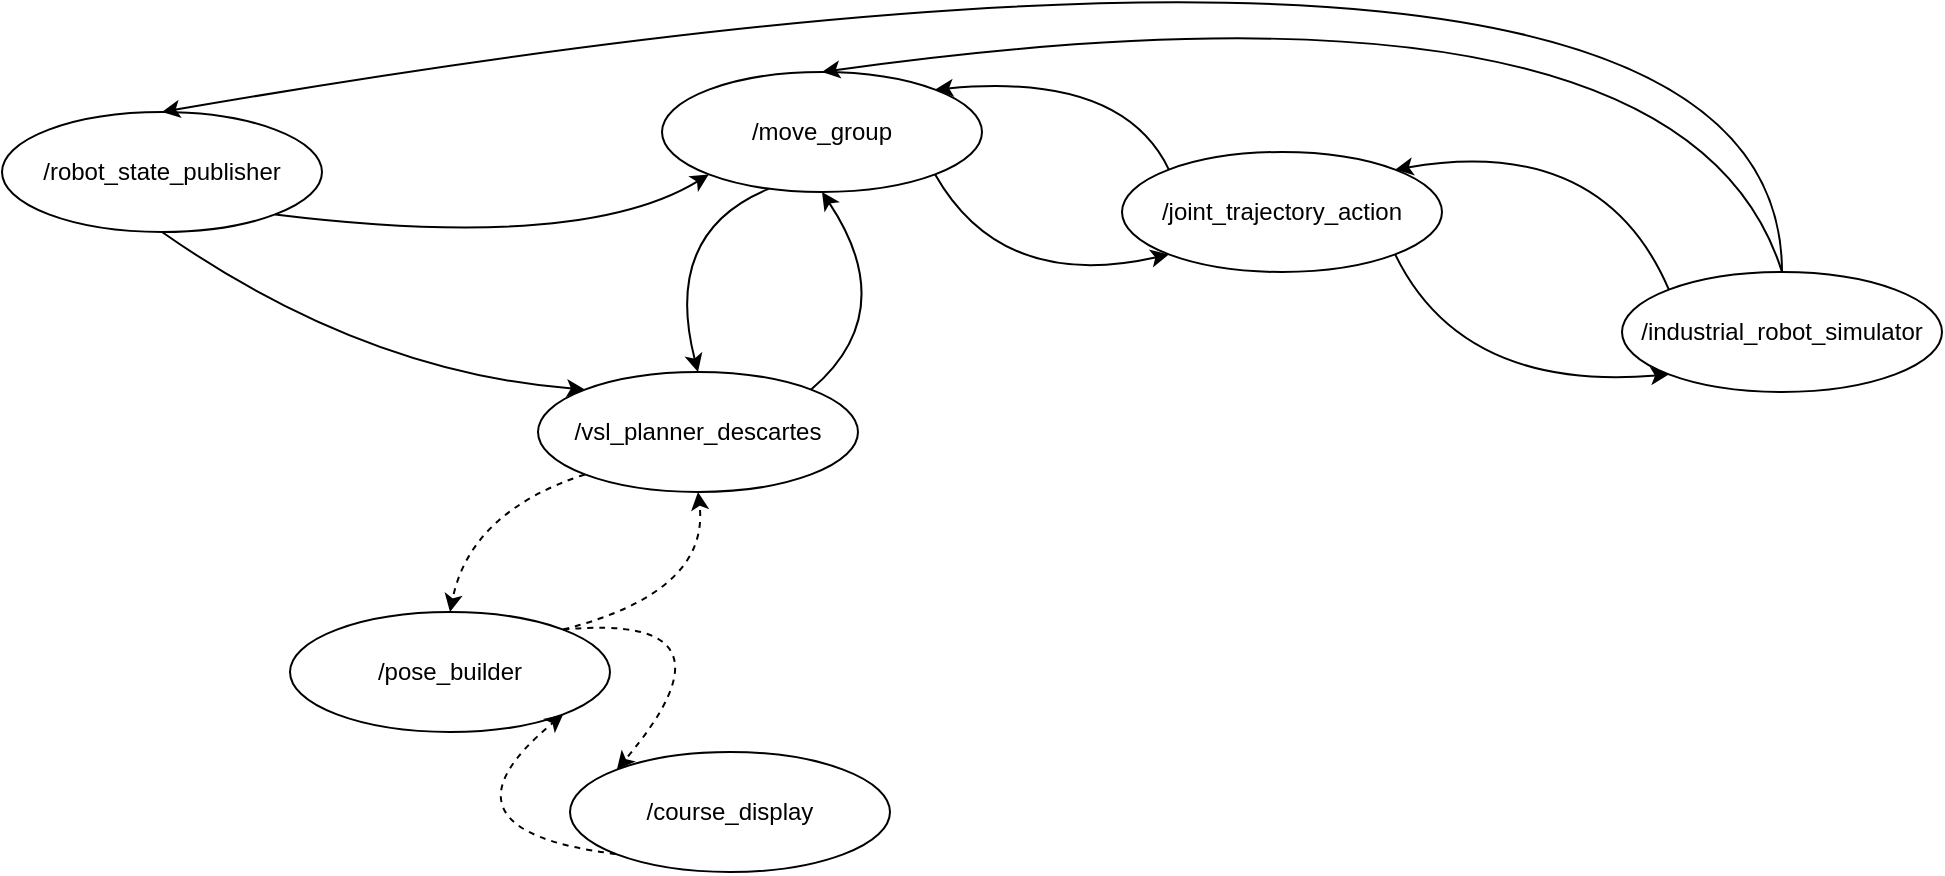 <mxfile version="12.0.2" type="device" pages="1"><diagram id="VHoPJNh4TFAIBROGlhqV" name="Page-1"><mxGraphModel dx="1118" dy="610" grid="1" gridSize="10" guides="1" tooltips="1" connect="1" arrows="1" fold="1" page="1" pageScale="1" pageWidth="1169" pageHeight="827" math="0" shadow="0"><root><mxCell id="0"/><mxCell id="1" parent="0"/><mxCell id="3lJYdjxtW4WeDXiNfWJL-1" value="/robot_state_publisher" style="ellipse;whiteSpace=wrap;html=1;" vertex="1" parent="1"><mxGeometry x="110" y="220" width="160" height="60" as="geometry"/></mxCell><mxCell id="3lJYdjxtW4WeDXiNfWJL-2" value="/move_group" style="ellipse;whiteSpace=wrap;html=1;" vertex="1" parent="1"><mxGeometry x="440" y="200" width="160" height="60" as="geometry"/></mxCell><mxCell id="3lJYdjxtW4WeDXiNfWJL-3" value="/joint_trajectory_action" style="ellipse;whiteSpace=wrap;html=1;" vertex="1" parent="1"><mxGeometry x="670" y="240" width="160" height="60" as="geometry"/></mxCell><mxCell id="3lJYdjxtW4WeDXiNfWJL-4" value="/industrial_robot_simulator" style="ellipse;whiteSpace=wrap;html=1;" vertex="1" parent="1"><mxGeometry x="920" y="300" width="160" height="60" as="geometry"/></mxCell><mxCell id="3lJYdjxtW4WeDXiNfWJL-5" value="/pose_builder" style="ellipse;whiteSpace=wrap;html=1;" vertex="1" parent="1"><mxGeometry x="254" y="470" width="160" height="60" as="geometry"/></mxCell><mxCell id="3lJYdjxtW4WeDXiNfWJL-6" value="/vsl_planner_descartes" style="ellipse;whiteSpace=wrap;html=1;" vertex="1" parent="1"><mxGeometry x="378" y="350" width="160" height="60" as="geometry"/></mxCell><mxCell id="3lJYdjxtW4WeDXiNfWJL-7" value="/course_display" style="ellipse;whiteSpace=wrap;html=1;" vertex="1" parent="1"><mxGeometry x="394" y="540" width="160" height="60" as="geometry"/></mxCell><mxCell id="3lJYdjxtW4WeDXiNfWJL-13" value="" style="curved=1;endArrow=classic;html=1;exitX=1;exitY=1;exitDx=0;exitDy=0;entryX=1;entryY=1;entryDx=0;entryDy=0;dashed=1;" edge="1" parent="1" target="3lJYdjxtW4WeDXiNfWJL-5"><mxGeometry width="50" height="50" relative="1" as="geometry"><mxPoint x="417" y="591" as="sourcePoint"/><mxPoint x="304" y="530" as="targetPoint"/><Array as="points"><mxPoint x="320.5" y="579"/></Array></mxGeometry></mxCell><mxCell id="3lJYdjxtW4WeDXiNfWJL-16" value="" style="endArrow=classic;html=1;entryX=0;entryY=0;entryDx=0;entryDy=0;exitX=1;exitY=0;exitDx=0;exitDy=0;curved=1;dashed=1;" edge="1" parent="1" source="3lJYdjxtW4WeDXiNfWJL-5" target="3lJYdjxtW4WeDXiNfWJL-7"><mxGeometry width="50" height="50" relative="1" as="geometry"><mxPoint x="403.931" y="420.213" as="sourcePoint"/><mxPoint x="563.931" y="500.213" as="targetPoint"/><Array as="points"><mxPoint x="484" y="470"/></Array></mxGeometry></mxCell><mxCell id="3lJYdjxtW4WeDXiNfWJL-17" value="" style="curved=1;endArrow=classic;html=1;entryX=0.5;entryY=1;entryDx=0;entryDy=0;exitX=1;exitY=0;exitDx=0;exitDy=0;comic=0;labelBorderColor=none;dashed=1;" edge="1" parent="1" source="3lJYdjxtW4WeDXiNfWJL-5" target="3lJYdjxtW4WeDXiNfWJL-6"><mxGeometry width="50" height="50" relative="1" as="geometry"><mxPoint x="434.069" y="439.287" as="sourcePoint"/><mxPoint x="460.931" y="509.287" as="targetPoint"/><Array as="points"><mxPoint x="464" y="460"/></Array></mxGeometry></mxCell><mxCell id="3lJYdjxtW4WeDXiNfWJL-18" value="" style="endArrow=classic;html=1;entryX=0.5;entryY=0;entryDx=0;entryDy=0;exitX=0;exitY=1;exitDx=0;exitDy=0;curved=1;dashed=1;" edge="1" parent="1" source="3lJYdjxtW4WeDXiNfWJL-6" target="3lJYdjxtW4WeDXiNfWJL-5"><mxGeometry width="50" height="50" relative="1" as="geometry"><mxPoint x="321.5" y="384.5" as="sourcePoint"/><mxPoint x="254.069" y="453.287" as="targetPoint"/><Array as="points"><mxPoint x="344" y="420"/></Array></mxGeometry></mxCell><mxCell id="3lJYdjxtW4WeDXiNfWJL-19" value="" style="curved=1;endArrow=classic;html=1;entryX=0;entryY=1;entryDx=0;entryDy=0;exitX=1;exitY=1;exitDx=0;exitDy=0;" edge="1" parent="1" source="3lJYdjxtW4WeDXiNfWJL-1" target="3lJYdjxtW4WeDXiNfWJL-2"><mxGeometry width="50" height="50" relative="1" as="geometry"><mxPoint x="450.069" y="258.787" as="sourcePoint"/><mxPoint x="517.5" y="190" as="targetPoint"/><Array as="points"><mxPoint x="400" y="290"/></Array></mxGeometry></mxCell><mxCell id="3lJYdjxtW4WeDXiNfWJL-20" value="" style="curved=1;endArrow=classic;html=1;entryX=0.5;entryY=0;entryDx=0;entryDy=0;exitX=0.5;exitY=0;exitDx=0;exitDy=0;" edge="1" parent="1" source="3lJYdjxtW4WeDXiNfWJL-4" target="3lJYdjxtW4WeDXiNfWJL-1"><mxGeometry width="50" height="50" relative="1" as="geometry"><mxPoint x="960.069" y="248.787" as="sourcePoint"/><mxPoint x="1027.5" y="180" as="targetPoint"/><Array as="points"><mxPoint x="1000" y="80"/></Array></mxGeometry></mxCell><mxCell id="3lJYdjxtW4WeDXiNfWJL-21" value="" style="curved=1;endArrow=classic;html=1;entryX=0;entryY=0;entryDx=0;entryDy=0;exitX=0.5;exitY=1;exitDx=0;exitDy=0;" edge="1" parent="1" source="3lJYdjxtW4WeDXiNfWJL-1" target="3lJYdjxtW4WeDXiNfWJL-6"><mxGeometry width="50" height="50" relative="1" as="geometry"><mxPoint x="496.569" y="319.787" as="sourcePoint"/><mxPoint x="564" y="251" as="targetPoint"/><Array as="points"><mxPoint x="290" y="350"/></Array></mxGeometry></mxCell><mxCell id="3lJYdjxtW4WeDXiNfWJL-22" value="" style="curved=1;endArrow=classic;html=1;entryX=0;entryY=1;entryDx=0;entryDy=0;exitX=1;exitY=1;exitDx=0;exitDy=0;" edge="1" parent="1" source="3lJYdjxtW4WeDXiNfWJL-3" target="3lJYdjxtW4WeDXiNfWJL-4"><mxGeometry width="50" height="50" relative="1" as="geometry"><mxPoint x="830.069" y="368.787" as="sourcePoint"/><mxPoint x="897.5" y="300" as="targetPoint"/><Array as="points"><mxPoint x="840" y="360"/></Array></mxGeometry></mxCell><mxCell id="3lJYdjxtW4WeDXiNfWJL-23" value="" style="curved=1;endArrow=classic;html=1;entryX=1;entryY=0;entryDx=0;entryDy=0;exitX=0;exitY=0;exitDx=0;exitDy=0;" edge="1" parent="1" source="3lJYdjxtW4WeDXiNfWJL-4" target="3lJYdjxtW4WeDXiNfWJL-3"><mxGeometry width="50" height="50" relative="1" as="geometry"><mxPoint x="870.069" y="299.787" as="sourcePoint"/><mxPoint x="938" y="231" as="targetPoint"/><Array as="points"><mxPoint x="910" y="231"/></Array></mxGeometry></mxCell><mxCell id="3lJYdjxtW4WeDXiNfWJL-24" value="" style="curved=1;endArrow=classic;html=1;entryX=0.5;entryY=0;entryDx=0;entryDy=0;exitX=0.5;exitY=0;exitDx=0;exitDy=0;" edge="1" parent="1" source="3lJYdjxtW4WeDXiNfWJL-4" target="3lJYdjxtW4WeDXiNfWJL-2"><mxGeometry width="50" height="50" relative="1" as="geometry"><mxPoint x="1010" y="310" as="sourcePoint"/><mxPoint x="200" y="230" as="targetPoint"/><Array as="points"><mxPoint x="950" y="140"/></Array></mxGeometry></mxCell><mxCell id="3lJYdjxtW4WeDXiNfWJL-25" value="" style="curved=1;endArrow=classic;html=1;entryX=0;entryY=1;entryDx=0;entryDy=0;exitX=1;exitY=1;exitDx=0;exitDy=0;" edge="1" parent="1" source="3lJYdjxtW4WeDXiNfWJL-2" target="3lJYdjxtW4WeDXiNfWJL-3"><mxGeometry width="50" height="50" relative="1" as="geometry"><mxPoint x="515.569" y="270.213" as="sourcePoint"/><mxPoint x="652.431" y="330.213" as="targetPoint"/><Array as="points"><mxPoint x="610" y="310"/></Array></mxGeometry></mxCell><mxCell id="3lJYdjxtW4WeDXiNfWJL-27" value="" style="curved=1;endArrow=classic;html=1;entryX=1;entryY=0;entryDx=0;entryDy=0;exitX=0;exitY=0;exitDx=0;exitDy=0;" edge="1" parent="1" source="3lJYdjxtW4WeDXiNfWJL-3" target="3lJYdjxtW4WeDXiNfWJL-2"><mxGeometry width="50" height="50" relative="1" as="geometry"><mxPoint x="749.931" y="260.213" as="sourcePoint"/><mxPoint x="633.069" y="220.213" as="targetPoint"/><Array as="points"><mxPoint x="670" y="200"/></Array></mxGeometry></mxCell><mxCell id="3lJYdjxtW4WeDXiNfWJL-28" value="" style="curved=1;endArrow=classic;html=1;entryX=0.5;entryY=1;entryDx=0;entryDy=0;exitX=1;exitY=0;exitDx=0;exitDy=0;" edge="1" parent="1" source="3lJYdjxtW4WeDXiNfWJL-6" target="3lJYdjxtW4WeDXiNfWJL-2"><mxGeometry width="50" height="50" relative="1" as="geometry"><mxPoint x="636.931" y="359.787" as="sourcePoint"/><mxPoint x="520.069" y="319.787" as="targetPoint"/><Array as="points"><mxPoint x="560" y="320"/></Array></mxGeometry></mxCell><mxCell id="3lJYdjxtW4WeDXiNfWJL-29" value="" style="curved=1;endArrow=classic;html=1;entryX=0.5;entryY=0;entryDx=0;entryDy=0;exitX=0.335;exitY=0.972;exitDx=0;exitDy=0;exitPerimeter=0;" edge="1" parent="1" source="3lJYdjxtW4WeDXiNfWJL-2" target="3lJYdjxtW4WeDXiNfWJL-6"><mxGeometry width="50" height="50" relative="1" as="geometry"><mxPoint x="510.931" y="320.213" as="sourcePoint"/><mxPoint x="394.069" y="280.213" as="targetPoint"/><Array as="points"><mxPoint x="440" y="280"/></Array></mxGeometry></mxCell></root></mxGraphModel></diagram></mxfile>